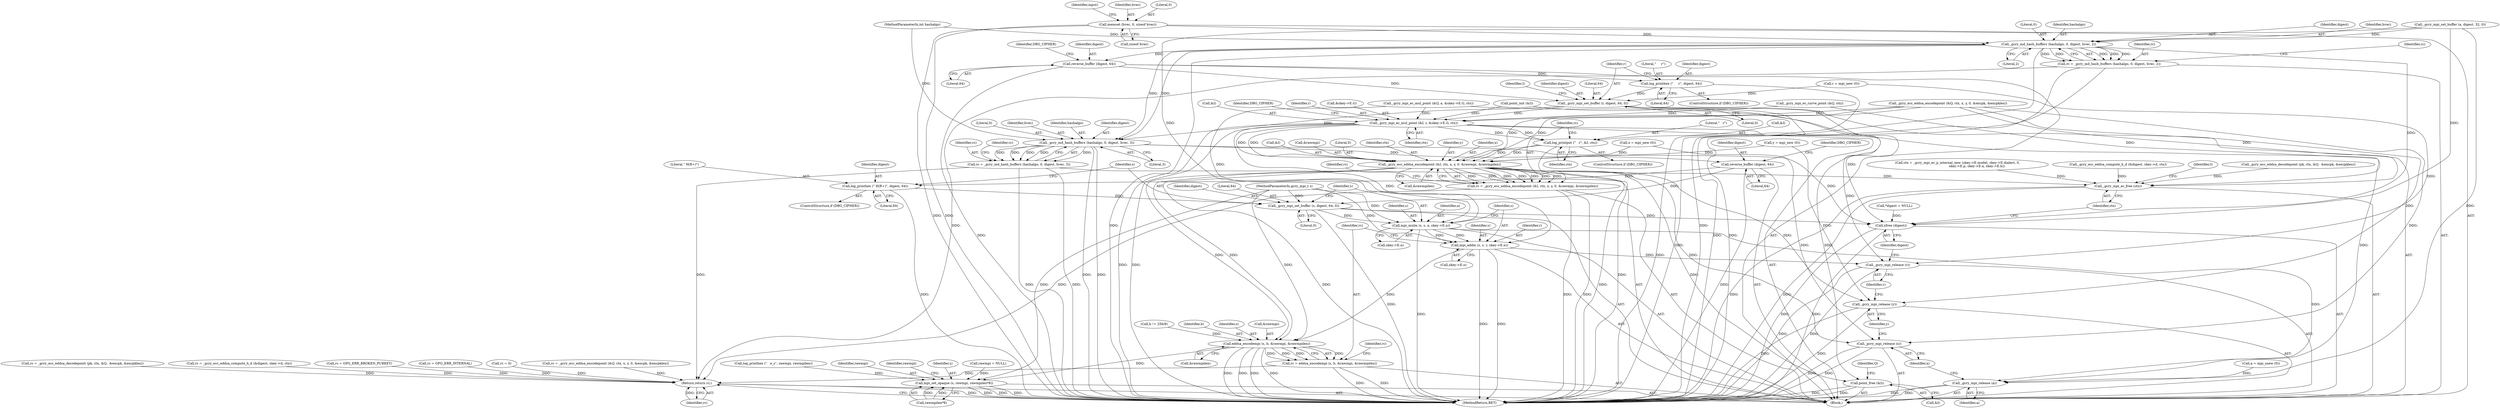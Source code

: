 digraph "0_gnupg_5a22de904a0a366ae79f03ff1e13a1232a89e26b@API" {
"1000149" [label="(Call,memset (hvec, 0, sizeof hvec))"];
"1000375" [label="(Call,_gcry_md_hash_buffers (hashalgo, 0, digest, hvec, 2))"];
"1000373" [label="(Call,rc = _gcry_md_hash_buffers (hashalgo, 0, digest, hvec, 2))"];
"1000608" [label="(Return,return rc;)"];
"1000384" [label="(Call,reverse_buffer (digest, 64))"];
"1000389" [label="(Call,log_printhex (\"     r\", digest, 64))"];
"1000393" [label="(Call,_gcry_mpi_set_buffer (r, digest, 64, 0))"];
"1000398" [label="(Call,_gcry_mpi_ec_mul_point (&I, r, &skey->E.G, ctx))"];
"1000411" [label="(Call,log_printpnt (\"   r\", &I, ctx))"];
"1000418" [label="(Call,_gcry_ecc_eddsa_encodepoint (&I, ctx, x, y, 0, &rawmpi, &rawmpilen))"];
"1000416" [label="(Call,rc = _gcry_ecc_eddsa_encodepoint (&I, ctx, x, y, 0, &rawmpi, &rawmpilen))"];
"1000557" [label="(Call,eddsa_encodempi (s, b, &rawmpi, &rawmpilen))"];
"1000555" [label="(Call,rc = eddsa_encodempi (s, b, &rawmpi, &rawmpilen))"];
"1000573" [label="(Call,mpi_set_opaque (s, rawmpi, rawmpilen*8))"];
"1000588" [label="(Call,_gcry_mpi_release (x))"];
"1000590" [label="(Call,_gcry_mpi_release (y))"];
"1000596" [label="(Call,_gcry_mpi_ec_free (ctx))"];
"1000598" [label="(Call,point_free (&I))"];
"1000546" [label="(Call,mpi_addm (s, s, r, skey->E.n))"];
"1000592" [label="(Call,_gcry_mpi_release (r))"];
"1000505" [label="(Call,_gcry_md_hash_buffers (hashalgo, 0, digest, hvec, 3))"];
"1000503" [label="(Call,rc = _gcry_md_hash_buffers (hashalgo, 0, digest, hvec, 3))"];
"1000523" [label="(Call,reverse_buffer (digest, 64))"];
"1000528" [label="(Call,log_printhex (\" H(R+)\", digest, 64))"];
"1000532" [label="(Call,_gcry_mpi_set_buffer (s, digest, 64, 0))"];
"1000537" [label="(Call,mpi_mulm (s, s, a, skey->E.n))"];
"1000586" [label="(Call,_gcry_mpi_release (a))"];
"1000594" [label="(Call,xfree (digest))"];
"1000524" [label="(Identifier,digest)"];
"1000412" [label="(Literal,\"   r\")"];
"1000415" [label="(Identifier,ctx)"];
"1000127" [label="(Call,*digest = NULL)"];
"1000580" [label="(Identifier,rawmpi)"];
"1000582" [label="(Call,rc = 0)"];
"1000555" [label="(Call,rc = eddsa_encodempi (s, b, &rawmpi, &rawmpilen))"];
"1000157" [label="(Identifier,input)"];
"1000548" [label="(Identifier,s)"];
"1000594" [label="(Call,xfree (digest))"];
"1000375" [label="(Call,_gcry_md_hash_buffers (hashalgo, 0, digest, hvec, 2))"];
"1000417" [label="(Identifier,rc)"];
"1000409" [label="(ControlStructure,if (DBG_CIPHER))"];
"1000243" [label="(Call,_gcry_mpi_set_buffer (a, digest, 32, 0))"];
"1000509" [label="(Identifier,hvec)"];
"1000389" [label="(Call,log_printhex (\"     r\", digest, 64))"];
"1000392" [label="(Literal,64)"];
"1000504" [label="(Identifier,rc)"];
"1000422" [label="(Identifier,x)"];
"1000534" [label="(Identifier,digest)"];
"1000599" [label="(Call,&I)"];
"1000390" [label="(Literal,\"     r\")"];
"1000397" [label="(Literal,0)"];
"1000170" [label="(Call,x = mpi_new (0))"];
"1000529" [label="(Literal,\" H(R+)\")"];
"1000547" [label="(Identifier,s)"];
"1000598" [label="(Call,point_free (&I))"];
"1000377" [label="(Literal,0)"];
"1000591" [label="(Identifier,y)"];
"1000295" [label="(Call,rc = _gcry_ecc_eddsa_encodepoint (&Q, ctx, x, y, 0, &encpk, &encpklen))"];
"1000550" [label="(Call,skey->E.n)"];
"1000284" [label="(Call,_gcry_mpi_ec_mul_point (&Q, a, &skey->E.G, ctx))"];
"1000576" [label="(Call,rawmpilen*8)"];
"1000503" [label="(Call,rc = _gcry_md_hash_buffers (hashalgo, 0, digest, hvec, 3))"];
"1000595" [label="(Identifier,digest)"];
"1000402" [label="(Call,&skey->E.G)"];
"1000574" [label="(Identifier,s)"];
"1000535" [label="(Literal,64)"];
"1000396" [label="(Literal,64)"];
"1000400" [label="(Identifier,I)"];
"1000588" [label="(Call,_gcry_mpi_release (x))"];
"1000424" [label="(Literal,0)"];
"1000506" [label="(Identifier,hashalgo)"];
"1000586" [label="(Call,_gcry_mpi_release (a))"];
"1000373" [label="(Call,rc = _gcry_md_hash_buffers (hashalgo, 0, digest, hvec, 2))"];
"1000149" [label="(Call,memset (hvec, 0, sizeof hvec))"];
"1000539" [label="(Identifier,s)"];
"1000382" [label="(Identifier,rc)"];
"1000532" [label="(Call,_gcry_mpi_set_buffer (s, digest, 64, 0))"];
"1000395" [label="(Identifier,digest)"];
"1000530" [label="(Identifier,digest)"];
"1000508" [label="(Identifier,digest)"];
"1000251" [label="(Call,rc = _gcry_ecc_eddsa_decodepoint (pk, ctx, &Q,  &encpk, &encpklen))"];
"1000166" [label="(Call,a = mpi_snew (0))"];
"1000221" [label="(Call,b != 256/8)"];
"1000549" [label="(Identifier,r)"];
"1000150" [label="(Identifier,hvec)"];
"1000273" [label="(Call,_gcry_mpi_ec_curve_point (&Q, ctx))"];
"1000387" [label="(ControlStructure,if (DBG_CIPHER))"];
"1000608" [label="(Return,return rc;)"];
"1000537" [label="(Call,mpi_mulm (s, s, a, skey->E.n))"];
"1000388" [label="(Identifier,DBG_CIPHER)"];
"1000562" [label="(Call,&rawmpilen)"];
"1000115" [label="(MethodParameterIn,gcry_mpi_t s)"];
"1000565" [label="(Identifier,rc)"];
"1000385" [label="(Identifier,digest)"];
"1000391" [label="(Identifier,digest)"];
"1000421" [label="(Identifier,ctx)"];
"1000510" [label="(Literal,3)"];
"1000423" [label="(Identifier,y)"];
"1000408" [label="(Identifier,ctx)"];
"1000507" [label="(Literal,0)"];
"1000174" [label="(Call,y = mpi_new (0))"];
"1000418" [label="(Call,_gcry_ecc_eddsa_encodepoint (&I, ctx, x, y, 0, &rawmpi, &rawmpilen))"];
"1000540" [label="(Identifier,a)"];
"1000384" [label="(Call,reverse_buffer (digest, 64))"];
"1000386" [label="(Literal,64)"];
"1000557" [label="(Call,eddsa_encodempi (s, b, &rawmpi, &rawmpilen))"];
"1000523" [label="(Call,reverse_buffer (digest, 64))"];
"1000399" [label="(Call,&I)"];
"1000589" [label="(Identifier,x)"];
"1000505" [label="(Call,_gcry_md_hash_buffers (hashalgo, 0, digest, hvec, 3))"];
"1000427" [label="(Call,&rawmpilen)"];
"1000520" [label="(Call,rawmpi = NULL)"];
"1000374" [label="(Identifier,rc)"];
"1000596" [label="(Call,_gcry_mpi_ec_free (ctx))"];
"1000151" [label="(Literal,0)"];
"1000297" [label="(Call,_gcry_ecc_eddsa_encodepoint (&Q, ctx, x, y, 0, &encpk, &encpklen))"];
"1000116" [label="(MethodParameterIn,int hashalgo)"];
"1000590" [label="(Call,_gcry_mpi_release (y))"];
"1000559" [label="(Identifier,b)"];
"1000410" [label="(Identifier,DBG_CIPHER)"];
"1000401" [label="(Identifier,r)"];
"1000160" [label="(Call,point_init (&I))"];
"1000398" [label="(Call,_gcry_mpi_ec_mul_point (&I, r, &skey->E.G, ctx))"];
"1000558" [label="(Identifier,s)"];
"1000610" [label="(MethodReturn,RET)"];
"1000560" [label="(Call,&rawmpi)"];
"1000231" [label="(Call,rc = _gcry_ecc_eddsa_compute_h_d (&digest, skey->d, ctx))"];
"1000569" [label="(Call,log_printhex (\"   e_s\", rawmpi, rawmpilen))"];
"1000533" [label="(Identifier,s)"];
"1000597" [label="(Identifier,ctx)"];
"1000380" [label="(Literal,2)"];
"1000394" [label="(Identifier,r)"];
"1000182" [label="(Call,ctx = _gcry_mpi_ec_p_internal_new (skey->E.model, skey->E.dialect, 0,\n                                      skey->E.p, skey->E.a, skey->E.b))"];
"1000587" [label="(Identifier,a)"];
"1000152" [label="(Call,sizeof hvec)"];
"1000419" [label="(Call,&I)"];
"1000118" [label="(Block,)"];
"1000430" [label="(Identifier,rc)"];
"1000376" [label="(Identifier,hashalgo)"];
"1000378" [label="(Identifier,digest)"];
"1000526" [label="(ControlStructure,if (DBG_CIPHER))"];
"1000538" [label="(Identifier,s)"];
"1000592" [label="(Call,_gcry_mpi_release (r))"];
"1000556" [label="(Identifier,rc)"];
"1000178" [label="(Call,r = mpi_new (0))"];
"1000609" [label="(Identifier,rc)"];
"1000278" [label="(Call,rc = GPG_ERR_BROKEN_PUBKEY)"];
"1000233" [label="(Call,_gcry_ecc_eddsa_compute_h_d (&digest, skey->d, ctx))"];
"1000536" [label="(Literal,0)"];
"1000600" [label="(Identifier,I)"];
"1000512" [label="(Identifier,rc)"];
"1000411" [label="(Call,log_printpnt (\"   r\", &I, ctx))"];
"1000528" [label="(Call,log_printhex (\" H(R+)\", digest, 64))"];
"1000527" [label="(Identifier,DBG_CIPHER)"];
"1000416" [label="(Call,rc = _gcry_ecc_eddsa_encodepoint (&I, ctx, x, y, 0, &rawmpi, &rawmpilen))"];
"1000379" [label="(Identifier,hvec)"];
"1000573" [label="(Call,mpi_set_opaque (s, rawmpi, rawmpilen*8))"];
"1000575" [label="(Identifier,rawmpi)"];
"1000546" [label="(Call,mpi_addm (s, s, r, skey->E.n))"];
"1000593" [label="(Identifier,r)"];
"1000531" [label="(Literal,64)"];
"1000227" [label="(Call,rc = GPG_ERR_INTERNAL)"];
"1000541" [label="(Call,skey->E.n)"];
"1000413" [label="(Call,&I)"];
"1000253" [label="(Call,_gcry_ecc_eddsa_decodepoint (pk, ctx, &Q,  &encpk, &encpklen))"];
"1000525" [label="(Literal,64)"];
"1000425" [label="(Call,&rawmpi)"];
"1000393" [label="(Call,_gcry_mpi_set_buffer (r, digest, 64, 0))"];
"1000603" [label="(Identifier,Q)"];
"1000149" -> "1000118"  [label="AST: "];
"1000149" -> "1000152"  [label="CFG: "];
"1000150" -> "1000149"  [label="AST: "];
"1000151" -> "1000149"  [label="AST: "];
"1000152" -> "1000149"  [label="AST: "];
"1000157" -> "1000149"  [label="CFG: "];
"1000149" -> "1000610"  [label="DDG: "];
"1000149" -> "1000610"  [label="DDG: "];
"1000149" -> "1000375"  [label="DDG: "];
"1000375" -> "1000373"  [label="AST: "];
"1000375" -> "1000380"  [label="CFG: "];
"1000376" -> "1000375"  [label="AST: "];
"1000377" -> "1000375"  [label="AST: "];
"1000378" -> "1000375"  [label="AST: "];
"1000379" -> "1000375"  [label="AST: "];
"1000380" -> "1000375"  [label="AST: "];
"1000373" -> "1000375"  [label="CFG: "];
"1000375" -> "1000610"  [label="DDG: "];
"1000375" -> "1000610"  [label="DDG: "];
"1000375" -> "1000373"  [label="DDG: "];
"1000375" -> "1000373"  [label="DDG: "];
"1000375" -> "1000373"  [label="DDG: "];
"1000375" -> "1000373"  [label="DDG: "];
"1000375" -> "1000373"  [label="DDG: "];
"1000116" -> "1000375"  [label="DDG: "];
"1000243" -> "1000375"  [label="DDG: "];
"1000375" -> "1000384"  [label="DDG: "];
"1000375" -> "1000505"  [label="DDG: "];
"1000375" -> "1000505"  [label="DDG: "];
"1000375" -> "1000594"  [label="DDG: "];
"1000373" -> "1000118"  [label="AST: "];
"1000374" -> "1000373"  [label="AST: "];
"1000382" -> "1000373"  [label="CFG: "];
"1000373" -> "1000610"  [label="DDG: "];
"1000373" -> "1000610"  [label="DDG: "];
"1000373" -> "1000608"  [label="DDG: "];
"1000608" -> "1000118"  [label="AST: "];
"1000608" -> "1000609"  [label="CFG: "];
"1000609" -> "1000608"  [label="AST: "];
"1000610" -> "1000608"  [label="CFG: "];
"1000608" -> "1000610"  [label="DDG: "];
"1000609" -> "1000608"  [label="DDG: "];
"1000295" -> "1000608"  [label="DDG: "];
"1000582" -> "1000608"  [label="DDG: "];
"1000227" -> "1000608"  [label="DDG: "];
"1000251" -> "1000608"  [label="DDG: "];
"1000555" -> "1000608"  [label="DDG: "];
"1000231" -> "1000608"  [label="DDG: "];
"1000416" -> "1000608"  [label="DDG: "];
"1000503" -> "1000608"  [label="DDG: "];
"1000278" -> "1000608"  [label="DDG: "];
"1000384" -> "1000118"  [label="AST: "];
"1000384" -> "1000386"  [label="CFG: "];
"1000385" -> "1000384"  [label="AST: "];
"1000386" -> "1000384"  [label="AST: "];
"1000388" -> "1000384"  [label="CFG: "];
"1000384" -> "1000610"  [label="DDG: "];
"1000384" -> "1000389"  [label="DDG: "];
"1000384" -> "1000393"  [label="DDG: "];
"1000389" -> "1000387"  [label="AST: "];
"1000389" -> "1000392"  [label="CFG: "];
"1000390" -> "1000389"  [label="AST: "];
"1000391" -> "1000389"  [label="AST: "];
"1000392" -> "1000389"  [label="AST: "];
"1000394" -> "1000389"  [label="CFG: "];
"1000389" -> "1000610"  [label="DDG: "];
"1000389" -> "1000393"  [label="DDG: "];
"1000393" -> "1000118"  [label="AST: "];
"1000393" -> "1000397"  [label="CFG: "];
"1000394" -> "1000393"  [label="AST: "];
"1000395" -> "1000393"  [label="AST: "];
"1000396" -> "1000393"  [label="AST: "];
"1000397" -> "1000393"  [label="AST: "];
"1000400" -> "1000393"  [label="CFG: "];
"1000393" -> "1000610"  [label="DDG: "];
"1000178" -> "1000393"  [label="DDG: "];
"1000393" -> "1000398"  [label="DDG: "];
"1000393" -> "1000505"  [label="DDG: "];
"1000393" -> "1000594"  [label="DDG: "];
"1000398" -> "1000118"  [label="AST: "];
"1000398" -> "1000408"  [label="CFG: "];
"1000399" -> "1000398"  [label="AST: "];
"1000401" -> "1000398"  [label="AST: "];
"1000402" -> "1000398"  [label="AST: "];
"1000408" -> "1000398"  [label="AST: "];
"1000410" -> "1000398"  [label="CFG: "];
"1000398" -> "1000610"  [label="DDG: "];
"1000398" -> "1000610"  [label="DDG: "];
"1000160" -> "1000398"  [label="DDG: "];
"1000284" -> "1000398"  [label="DDG: "];
"1000273" -> "1000398"  [label="DDG: "];
"1000297" -> "1000398"  [label="DDG: "];
"1000398" -> "1000411"  [label="DDG: "];
"1000398" -> "1000411"  [label="DDG: "];
"1000398" -> "1000418"  [label="DDG: "];
"1000398" -> "1000418"  [label="DDG: "];
"1000398" -> "1000546"  [label="DDG: "];
"1000398" -> "1000592"  [label="DDG: "];
"1000411" -> "1000409"  [label="AST: "];
"1000411" -> "1000415"  [label="CFG: "];
"1000412" -> "1000411"  [label="AST: "];
"1000413" -> "1000411"  [label="AST: "];
"1000415" -> "1000411"  [label="AST: "];
"1000417" -> "1000411"  [label="CFG: "];
"1000411" -> "1000610"  [label="DDG: "];
"1000411" -> "1000418"  [label="DDG: "];
"1000411" -> "1000418"  [label="DDG: "];
"1000418" -> "1000416"  [label="AST: "];
"1000418" -> "1000427"  [label="CFG: "];
"1000419" -> "1000418"  [label="AST: "];
"1000421" -> "1000418"  [label="AST: "];
"1000422" -> "1000418"  [label="AST: "];
"1000423" -> "1000418"  [label="AST: "];
"1000424" -> "1000418"  [label="AST: "];
"1000425" -> "1000418"  [label="AST: "];
"1000427" -> "1000418"  [label="AST: "];
"1000416" -> "1000418"  [label="CFG: "];
"1000418" -> "1000610"  [label="DDG: "];
"1000418" -> "1000610"  [label="DDG: "];
"1000418" -> "1000416"  [label="DDG: "];
"1000418" -> "1000416"  [label="DDG: "];
"1000418" -> "1000416"  [label="DDG: "];
"1000418" -> "1000416"  [label="DDG: "];
"1000418" -> "1000416"  [label="DDG: "];
"1000418" -> "1000416"  [label="DDG: "];
"1000418" -> "1000416"  [label="DDG: "];
"1000297" -> "1000418"  [label="DDG: "];
"1000297" -> "1000418"  [label="DDG: "];
"1000170" -> "1000418"  [label="DDG: "];
"1000174" -> "1000418"  [label="DDG: "];
"1000418" -> "1000557"  [label="DDG: "];
"1000418" -> "1000557"  [label="DDG: "];
"1000418" -> "1000588"  [label="DDG: "];
"1000418" -> "1000590"  [label="DDG: "];
"1000418" -> "1000596"  [label="DDG: "];
"1000418" -> "1000598"  [label="DDG: "];
"1000416" -> "1000118"  [label="AST: "];
"1000417" -> "1000416"  [label="AST: "];
"1000430" -> "1000416"  [label="CFG: "];
"1000416" -> "1000610"  [label="DDG: "];
"1000416" -> "1000610"  [label="DDG: "];
"1000557" -> "1000555"  [label="AST: "];
"1000557" -> "1000562"  [label="CFG: "];
"1000558" -> "1000557"  [label="AST: "];
"1000559" -> "1000557"  [label="AST: "];
"1000560" -> "1000557"  [label="AST: "];
"1000562" -> "1000557"  [label="AST: "];
"1000555" -> "1000557"  [label="CFG: "];
"1000557" -> "1000610"  [label="DDG: "];
"1000557" -> "1000610"  [label="DDG: "];
"1000557" -> "1000610"  [label="DDG: "];
"1000557" -> "1000610"  [label="DDG: "];
"1000557" -> "1000555"  [label="DDG: "];
"1000557" -> "1000555"  [label="DDG: "];
"1000557" -> "1000555"  [label="DDG: "];
"1000557" -> "1000555"  [label="DDG: "];
"1000546" -> "1000557"  [label="DDG: "];
"1000115" -> "1000557"  [label="DDG: "];
"1000221" -> "1000557"  [label="DDG: "];
"1000557" -> "1000573"  [label="DDG: "];
"1000555" -> "1000118"  [label="AST: "];
"1000556" -> "1000555"  [label="AST: "];
"1000565" -> "1000555"  [label="CFG: "];
"1000555" -> "1000610"  [label="DDG: "];
"1000555" -> "1000610"  [label="DDG: "];
"1000573" -> "1000118"  [label="AST: "];
"1000573" -> "1000576"  [label="CFG: "];
"1000574" -> "1000573"  [label="AST: "];
"1000575" -> "1000573"  [label="AST: "];
"1000576" -> "1000573"  [label="AST: "];
"1000580" -> "1000573"  [label="CFG: "];
"1000573" -> "1000610"  [label="DDG: "];
"1000573" -> "1000610"  [label="DDG: "];
"1000573" -> "1000610"  [label="DDG: "];
"1000115" -> "1000573"  [label="DDG: "];
"1000569" -> "1000573"  [label="DDG: "];
"1000520" -> "1000573"  [label="DDG: "];
"1000576" -> "1000573"  [label="DDG: "];
"1000576" -> "1000573"  [label="DDG: "];
"1000588" -> "1000118"  [label="AST: "];
"1000588" -> "1000589"  [label="CFG: "];
"1000589" -> "1000588"  [label="AST: "];
"1000591" -> "1000588"  [label="CFG: "];
"1000588" -> "1000610"  [label="DDG: "];
"1000588" -> "1000610"  [label="DDG: "];
"1000297" -> "1000588"  [label="DDG: "];
"1000170" -> "1000588"  [label="DDG: "];
"1000590" -> "1000118"  [label="AST: "];
"1000590" -> "1000591"  [label="CFG: "];
"1000591" -> "1000590"  [label="AST: "];
"1000593" -> "1000590"  [label="CFG: "];
"1000590" -> "1000610"  [label="DDG: "];
"1000590" -> "1000610"  [label="DDG: "];
"1000297" -> "1000590"  [label="DDG: "];
"1000174" -> "1000590"  [label="DDG: "];
"1000596" -> "1000118"  [label="AST: "];
"1000596" -> "1000597"  [label="CFG: "];
"1000597" -> "1000596"  [label="AST: "];
"1000600" -> "1000596"  [label="CFG: "];
"1000596" -> "1000610"  [label="DDG: "];
"1000596" -> "1000610"  [label="DDG: "];
"1000233" -> "1000596"  [label="DDG: "];
"1000253" -> "1000596"  [label="DDG: "];
"1000182" -> "1000596"  [label="DDG: "];
"1000273" -> "1000596"  [label="DDG: "];
"1000297" -> "1000596"  [label="DDG: "];
"1000598" -> "1000118"  [label="AST: "];
"1000598" -> "1000599"  [label="CFG: "];
"1000599" -> "1000598"  [label="AST: "];
"1000603" -> "1000598"  [label="CFG: "];
"1000598" -> "1000610"  [label="DDG: "];
"1000598" -> "1000610"  [label="DDG: "];
"1000160" -> "1000598"  [label="DDG: "];
"1000546" -> "1000118"  [label="AST: "];
"1000546" -> "1000550"  [label="CFG: "];
"1000547" -> "1000546"  [label="AST: "];
"1000548" -> "1000546"  [label="AST: "];
"1000549" -> "1000546"  [label="AST: "];
"1000550" -> "1000546"  [label="AST: "];
"1000556" -> "1000546"  [label="CFG: "];
"1000546" -> "1000610"  [label="DDG: "];
"1000546" -> "1000610"  [label="DDG: "];
"1000537" -> "1000546"  [label="DDG: "];
"1000537" -> "1000546"  [label="DDG: "];
"1000115" -> "1000546"  [label="DDG: "];
"1000546" -> "1000592"  [label="DDG: "];
"1000592" -> "1000118"  [label="AST: "];
"1000592" -> "1000593"  [label="CFG: "];
"1000593" -> "1000592"  [label="AST: "];
"1000595" -> "1000592"  [label="CFG: "];
"1000592" -> "1000610"  [label="DDG: "];
"1000592" -> "1000610"  [label="DDG: "];
"1000178" -> "1000592"  [label="DDG: "];
"1000505" -> "1000503"  [label="AST: "];
"1000505" -> "1000510"  [label="CFG: "];
"1000506" -> "1000505"  [label="AST: "];
"1000507" -> "1000505"  [label="AST: "];
"1000508" -> "1000505"  [label="AST: "];
"1000509" -> "1000505"  [label="AST: "];
"1000510" -> "1000505"  [label="AST: "];
"1000503" -> "1000505"  [label="CFG: "];
"1000505" -> "1000610"  [label="DDG: "];
"1000505" -> "1000610"  [label="DDG: "];
"1000505" -> "1000503"  [label="DDG: "];
"1000505" -> "1000503"  [label="DDG: "];
"1000505" -> "1000503"  [label="DDG: "];
"1000505" -> "1000503"  [label="DDG: "];
"1000505" -> "1000503"  [label="DDG: "];
"1000116" -> "1000505"  [label="DDG: "];
"1000505" -> "1000523"  [label="DDG: "];
"1000505" -> "1000594"  [label="DDG: "];
"1000503" -> "1000118"  [label="AST: "];
"1000504" -> "1000503"  [label="AST: "];
"1000512" -> "1000503"  [label="CFG: "];
"1000503" -> "1000610"  [label="DDG: "];
"1000503" -> "1000610"  [label="DDG: "];
"1000523" -> "1000118"  [label="AST: "];
"1000523" -> "1000525"  [label="CFG: "];
"1000524" -> "1000523"  [label="AST: "];
"1000525" -> "1000523"  [label="AST: "];
"1000527" -> "1000523"  [label="CFG: "];
"1000523" -> "1000610"  [label="DDG: "];
"1000523" -> "1000528"  [label="DDG: "];
"1000523" -> "1000532"  [label="DDG: "];
"1000528" -> "1000526"  [label="AST: "];
"1000528" -> "1000531"  [label="CFG: "];
"1000529" -> "1000528"  [label="AST: "];
"1000530" -> "1000528"  [label="AST: "];
"1000531" -> "1000528"  [label="AST: "];
"1000533" -> "1000528"  [label="CFG: "];
"1000528" -> "1000610"  [label="DDG: "];
"1000528" -> "1000532"  [label="DDG: "];
"1000532" -> "1000118"  [label="AST: "];
"1000532" -> "1000536"  [label="CFG: "];
"1000533" -> "1000532"  [label="AST: "];
"1000534" -> "1000532"  [label="AST: "];
"1000535" -> "1000532"  [label="AST: "];
"1000536" -> "1000532"  [label="AST: "];
"1000538" -> "1000532"  [label="CFG: "];
"1000532" -> "1000610"  [label="DDG: "];
"1000115" -> "1000532"  [label="DDG: "];
"1000532" -> "1000537"  [label="DDG: "];
"1000532" -> "1000594"  [label="DDG: "];
"1000537" -> "1000118"  [label="AST: "];
"1000537" -> "1000541"  [label="CFG: "];
"1000538" -> "1000537"  [label="AST: "];
"1000539" -> "1000537"  [label="AST: "];
"1000540" -> "1000537"  [label="AST: "];
"1000541" -> "1000537"  [label="AST: "];
"1000547" -> "1000537"  [label="CFG: "];
"1000537" -> "1000610"  [label="DDG: "];
"1000115" -> "1000537"  [label="DDG: "];
"1000284" -> "1000537"  [label="DDG: "];
"1000243" -> "1000537"  [label="DDG: "];
"1000537" -> "1000586"  [label="DDG: "];
"1000586" -> "1000118"  [label="AST: "];
"1000586" -> "1000587"  [label="CFG: "];
"1000587" -> "1000586"  [label="AST: "];
"1000589" -> "1000586"  [label="CFG: "];
"1000586" -> "1000610"  [label="DDG: "];
"1000586" -> "1000610"  [label="DDG: "];
"1000284" -> "1000586"  [label="DDG: "];
"1000166" -> "1000586"  [label="DDG: "];
"1000243" -> "1000586"  [label="DDG: "];
"1000594" -> "1000118"  [label="AST: "];
"1000594" -> "1000595"  [label="CFG: "];
"1000595" -> "1000594"  [label="AST: "];
"1000597" -> "1000594"  [label="CFG: "];
"1000594" -> "1000610"  [label="DDG: "];
"1000594" -> "1000610"  [label="DDG: "];
"1000127" -> "1000594"  [label="DDG: "];
"1000243" -> "1000594"  [label="DDG: "];
}

